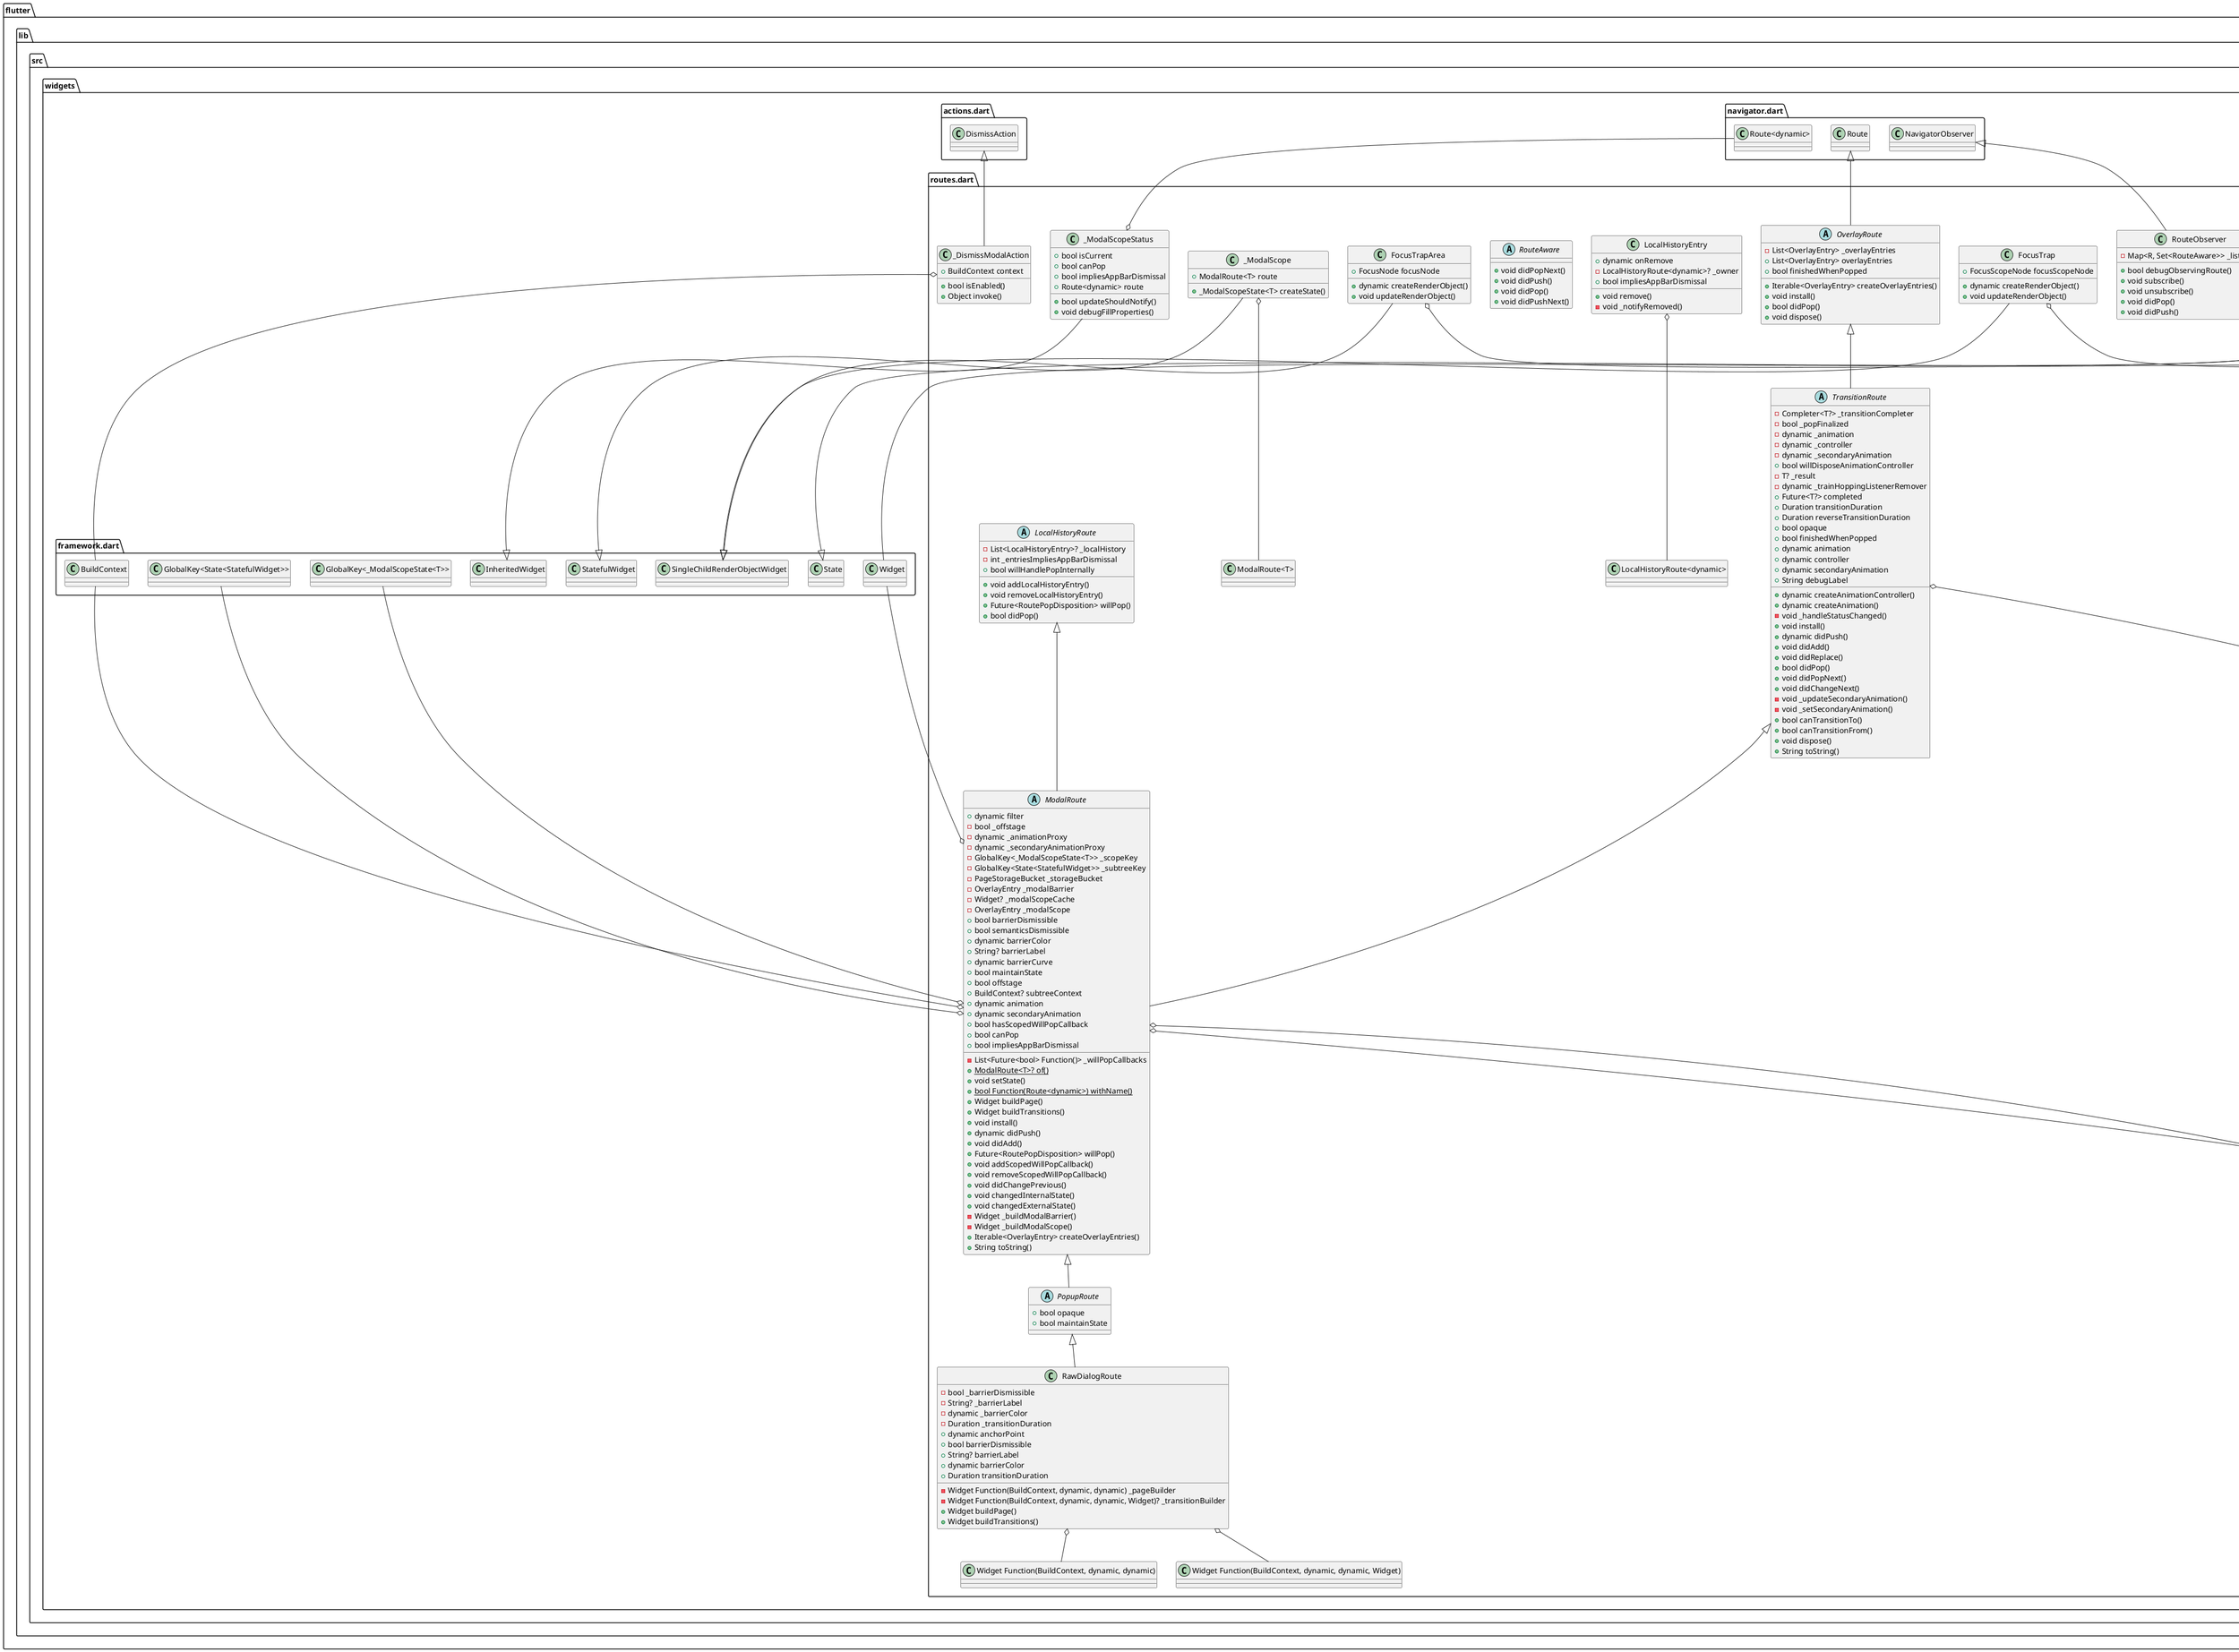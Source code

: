 @startuml
set namespaceSeparator ::

abstract class "flutter::lib::src::widgets::routes.dart::OverlayRoute" {
  -List<OverlayEntry> _overlayEntries
  +List<OverlayEntry> overlayEntries
  +bool finishedWhenPopped
  +Iterable<OverlayEntry> createOverlayEntries()
  +void install()
  +bool didPop()
  +void dispose()
}

"flutter::lib::src::widgets::navigator.dart::Route" <|-- "flutter::lib::src::widgets::routes.dart::OverlayRoute"

abstract class "flutter::lib::src::widgets::routes.dart::TransitionRoute" {
  -Completer<T?> _transitionCompleter
  -bool _popFinalized
  -dynamic _animation
  -dynamic _controller
  -dynamic _secondaryAnimation
  +bool willDisposeAnimationController
  -T? _result
  -dynamic _trainHoppingListenerRemover
  +Future<T?> completed
  +Duration transitionDuration
  +Duration reverseTransitionDuration
  +bool opaque
  +bool finishedWhenPopped
  +dynamic animation
  +dynamic controller
  +dynamic secondaryAnimation
  +String debugLabel
  +dynamic createAnimationController()
  +dynamic createAnimation()
  -void _handleStatusChanged()
  +void install()
  +dynamic didPush()
  +void didAdd()
  +void didReplace()
  +bool didPop()
  +void didPopNext()
  +void didChangeNext()
  -void _updateSecondaryAnimation()
  -void _setSecondaryAnimation()
  +bool canTransitionTo()
  +bool canTransitionFrom()
  +void dispose()
  +String toString()
}

"flutter::lib::src::widgets::routes.dart::TransitionRoute" o-- "dart::async::Completer<T>"
"flutter::lib::src::widgets::routes.dart::OverlayRoute" <|-- "flutter::lib::src::widgets::routes.dart::TransitionRoute"

class "flutter::lib::src::widgets::routes.dart::LocalHistoryEntry" {
  +dynamic onRemove
  -LocalHistoryRoute<dynamic>? _owner
  +bool impliesAppBarDismissal
  +void remove()
  -void _notifyRemoved()
}

"flutter::lib::src::widgets::routes.dart::LocalHistoryEntry" o-- "flutter::lib::src::widgets::routes.dart::LocalHistoryRoute<dynamic>"

class "flutter::lib::src::widgets::routes.dart::_DismissModalAction" {
  +BuildContext context
  +bool isEnabled()
  +Object invoke()
}

"flutter::lib::src::widgets::routes.dart::_DismissModalAction" o-- "flutter::lib::src::widgets::framework.dart::BuildContext"
"flutter::lib::src::widgets::actions.dart::DismissAction" <|-- "flutter::lib::src::widgets::routes.dart::_DismissModalAction"

class "flutter::lib::src::widgets::routes.dart::_ModalScopeStatus" {
  +bool isCurrent
  +bool canPop
  +bool impliesAppBarDismissal
  +Route<dynamic> route
  +bool updateShouldNotify()
  +void debugFillProperties()
}

"flutter::lib::src::widgets::routes.dart::_ModalScopeStatus" o-- "flutter::lib::src::widgets::navigator.dart::Route<dynamic>"
"flutter::lib::src::widgets::framework.dart::InheritedWidget" <|-- "flutter::lib::src::widgets::routes.dart::_ModalScopeStatus"

class "flutter::lib::src::widgets::routes.dart::_ModalScope" {
  +ModalRoute<T> route
  +_ModalScopeState<T> createState()
}

"flutter::lib::src::widgets::routes.dart::_ModalScope" o-- "flutter::lib::src::widgets::routes.dart::ModalRoute<T>"
"flutter::lib::src::widgets::framework.dart::StatefulWidget" <|-- "flutter::lib::src::widgets::routes.dart::_ModalScope"

class "flutter::lib::src::widgets::routes.dart::_ModalScopeState" {
  -Widget? _page
  -dynamic _listenable
  +FocusScopeNode focusScopeNode
  +ScrollController primaryScrollController
  -bool _shouldIgnoreFocusRequest
  -bool _shouldRequestFocus
  +void initState()
  +void didUpdateWidget()
  +void didChangeDependencies()
  -void _forceRebuildPage()
  +void dispose()
  -void _routeSetState()
  +Widget build()
}

"flutter::lib::src::widgets::routes.dart::_ModalScopeState" o-- "flutter::lib::src::widgets::framework.dart::Widget"
"flutter::lib::src::widgets::routes.dart::_ModalScopeState" o-- "flutter::lib::src::widgets::focus_manager.dart::FocusScopeNode"
"flutter::lib::src::widgets::routes.dart::_ModalScopeState" o-- "flutter::lib::src::widgets::scroll_controller.dart::ScrollController"
"flutter::lib::src::widgets::framework.dart::State" <|-- "flutter::lib::src::widgets::routes.dart::_ModalScopeState"

abstract class "flutter::lib::src::widgets::routes.dart::ModalRoute" {
  +dynamic filter
  -bool _offstage
  -dynamic _animationProxy
  -dynamic _secondaryAnimationProxy
  -List<Future<bool> Function()> _willPopCallbacks
  -GlobalKey<_ModalScopeState<T>> _scopeKey
  -GlobalKey<State<StatefulWidget>> _subtreeKey
  -PageStorageBucket _storageBucket
  -OverlayEntry _modalBarrier
  -Widget? _modalScopeCache
  -OverlayEntry _modalScope
  +bool barrierDismissible
  +bool semanticsDismissible
  +dynamic barrierColor
  +String? barrierLabel
  +dynamic barrierCurve
  +bool maintainState
  +bool offstage
  +BuildContext? subtreeContext
  +dynamic animation
  +dynamic secondaryAnimation
  +bool hasScopedWillPopCallback
  +bool canPop
  +bool impliesAppBarDismissal
  {static} +ModalRoute<T>? of()
  +void setState()
  {static} +bool Function(Route<dynamic>) withName()
  +Widget buildPage()
  +Widget buildTransitions()
  +void install()
  +dynamic didPush()
  +void didAdd()
  +Future<RoutePopDisposition> willPop()
  +void addScopedWillPopCallback()
  +void removeScopedWillPopCallback()
  +void didChangePrevious()
  +void changedInternalState()
  +void changedExternalState()
  -Widget _buildModalBarrier()
  -Widget _buildModalScope()
  +Iterable<OverlayEntry> createOverlayEntries()
  +String toString()
}

"flutter::lib::src::widgets::routes.dart::ModalRoute" o-- "flutter::lib::src::widgets::framework.dart::GlobalKey<_ModalScopeState<T>>"
"flutter::lib::src::widgets::routes.dart::ModalRoute" o-- "flutter::lib::src::widgets::framework.dart::GlobalKey<State<StatefulWidget>>"
"flutter::lib::src::widgets::routes.dart::ModalRoute" o-- "flutter::lib::src::widgets::page_storage.dart::PageStorageBucket"
"flutter::lib::src::widgets::routes.dart::ModalRoute" o-- "flutter::lib::src::widgets::overlay.dart::OverlayEntry"
"flutter::lib::src::widgets::routes.dart::ModalRoute" o-- "flutter::lib::src::widgets::framework.dart::Widget"
"flutter::lib::src::widgets::routes.dart::ModalRoute" o-- "flutter::lib::src::widgets::framework.dart::BuildContext"
"flutter::lib::src::widgets::routes.dart::TransitionRoute" <|-- "flutter::lib::src::widgets::routes.dart::ModalRoute"
"flutter::lib::src::widgets::routes.dart::LocalHistoryRoute" <|-- "flutter::lib::src::widgets::routes.dart::ModalRoute"

abstract class "flutter::lib::src::widgets::routes.dart::PopupRoute" {
  +bool opaque
  +bool maintainState
}

"flutter::lib::src::widgets::routes.dart::ModalRoute" <|-- "flutter::lib::src::widgets::routes.dart::PopupRoute"

class "flutter::lib::src::widgets::routes.dart::RouteObserver" {
  -Map<R, Set<RouteAware>> _listeners
  +bool debugObservingRoute()
  +void subscribe()
  +void unsubscribe()
  +void didPop()
  +void didPush()
}

"flutter::lib::src::widgets::navigator.dart::NavigatorObserver" <|-- "flutter::lib::src::widgets::routes.dart::RouteObserver"

abstract class "flutter::lib::src::widgets::routes.dart::RouteAware" {
  +void didPopNext()
  +void didPush()
  +void didPop()
  +void didPushNext()
}

class "flutter::lib::src::widgets::routes.dart::RawDialogRoute" {
  -Widget Function(BuildContext, dynamic, dynamic) _pageBuilder
  -bool _barrierDismissible
  -String? _barrierLabel
  -dynamic _barrierColor
  -Duration _transitionDuration
  -Widget Function(BuildContext, dynamic, dynamic, Widget)? _transitionBuilder
  +dynamic anchorPoint
  +bool barrierDismissible
  +String? barrierLabel
  +dynamic barrierColor
  +Duration transitionDuration
  +Widget buildPage()
  +Widget buildTransitions()
}

"flutter::lib::src::widgets::routes.dart::RawDialogRoute" o-- "flutter::lib::src::widgets::routes.dart::Widget Function(BuildContext, dynamic, dynamic)"
"flutter::lib::src::widgets::routes.dart::RawDialogRoute" o-- "flutter::lib::src::widgets::routes.dart::Widget Function(BuildContext, dynamic, dynamic, Widget)"
"flutter::lib::src::widgets::routes.dart::PopupRoute" <|-- "flutter::lib::src::widgets::routes.dart::RawDialogRoute"

class "flutter::lib::src::widgets::routes.dart::FocusTrap" {
  +FocusScopeNode focusScopeNode
  +dynamic createRenderObject()
  +void updateRenderObject()
}

"flutter::lib::src::widgets::routes.dart::FocusTrap" o-- "flutter::lib::src::widgets::focus_manager.dart::FocusScopeNode"
"flutter::lib::src::widgets::framework.dart::SingleChildRenderObjectWidget" <|-- "flutter::lib::src::widgets::routes.dart::FocusTrap"

class "flutter::lib::src::widgets::routes.dart::FocusTrapArea" {
  +FocusNode focusNode
  +dynamic createRenderObject()
  +void updateRenderObject()
}

"flutter::lib::src::widgets::routes.dart::FocusTrapArea" o-- "flutter::lib::src::widgets::focus_manager.dart::FocusNode"
"flutter::lib::src::widgets::framework.dart::SingleChildRenderObjectWidget" <|-- "flutter::lib::src::widgets::routes.dart::FocusTrapArea"

class "flutter::lib::src::widgets::routes.dart::_RenderFocusTrapArea" {
  +FocusNode focusNode
}

"flutter::lib::src::widgets::routes.dart::_RenderFocusTrapArea" o-- "flutter::lib::src::widgets::focus_manager.dart::FocusNode"

class "flutter::lib::src::widgets::routes.dart::_RenderFocusTrap" {
  +dynamic currentFocusRect
  +Expando<dynamic> cachedResults
  -FocusScopeNode _focusScopeNode
  -FocusNode? _previousFocus
  +FocusScopeNode focusScopeNode
  -bool _shouldIgnoreEvents
  +bool hitTest()
  -void _checkForUnfocus()
  +void handleEvent()
}

"flutter::lib::src::widgets::routes.dart::_RenderFocusTrap" o-- "flutter::lib::src::widgets::focus_manager.dart::FocusScopeNode"
"flutter::lib::src::widgets::routes.dart::_RenderFocusTrap" o-- "flutter::lib::src::widgets::focus_manager.dart::FocusNode"

abstract class "flutter::lib::src::widgets::routes.dart::LocalHistoryRoute" {
  -List<LocalHistoryEntry>? _localHistory
  -int _entriesImpliesAppBarDismissal
  +bool willHandlePopInternally
  +void addLocalHistoryEntry()
  +void removeLocalHistoryEntry()
  +Future<RoutePopDisposition> willPop()
  +bool didPop()
}


@enduml